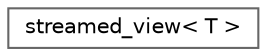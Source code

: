 digraph "类继承关系图"
{
 // LATEX_PDF_SIZE
  bgcolor="transparent";
  edge [fontname=Helvetica,fontsize=10,labelfontname=Helvetica,labelfontsize=10];
  node [fontname=Helvetica,fontsize=10,shape=box,height=0.2,width=0.4];
  rankdir="LR";
  Node0 [id="Node000000",label="streamed_view\< T \>",height=0.2,width=0.4,color="grey40", fillcolor="white", style="filled",URL="$structdetail_1_1streamed__view.html",tooltip=" "];
}
